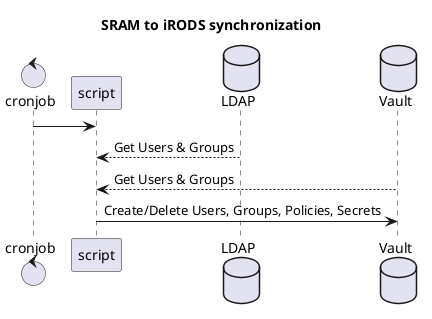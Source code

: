 @startuml
title SRAM to iRODS synchronization
control cronjob
participant script
database LDAP
database Vault
cronjob -> script
script <-- LDAP: Get Users & Groups
script <-- Vault: Get Users & Groups
script -> Vault: Create/Delete Users, Groups, Policies, Secrets 
@enduml